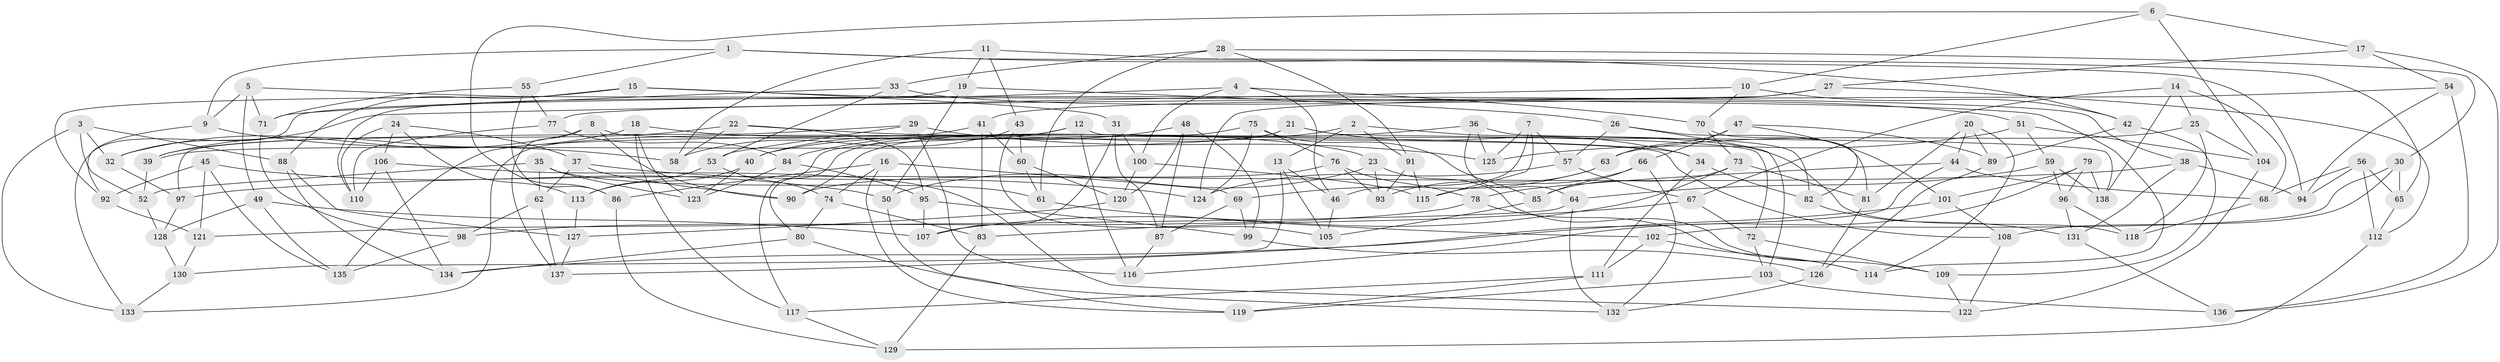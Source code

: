 // coarse degree distribution, {7: 0.057971014492753624, 3: 0.10144927536231885, 4: 0.4782608695652174, 5: 0.14492753623188406, 6: 0.08695652173913043, 14: 0.014492753623188406, 8: 0.057971014492753624, 10: 0.014492753623188406, 13: 0.028985507246376812, 11: 0.014492753623188406}
// Generated by graph-tools (version 1.1) at 2025/03/03/04/25 22:03:55]
// undirected, 138 vertices, 276 edges
graph export_dot {
graph [start="1"]
  node [color=gray90,style=filled];
  1;
  2;
  3;
  4;
  5;
  6;
  7;
  8;
  9;
  10;
  11;
  12;
  13;
  14;
  15;
  16;
  17;
  18;
  19;
  20;
  21;
  22;
  23;
  24;
  25;
  26;
  27;
  28;
  29;
  30;
  31;
  32;
  33;
  34;
  35;
  36;
  37;
  38;
  39;
  40;
  41;
  42;
  43;
  44;
  45;
  46;
  47;
  48;
  49;
  50;
  51;
  52;
  53;
  54;
  55;
  56;
  57;
  58;
  59;
  60;
  61;
  62;
  63;
  64;
  65;
  66;
  67;
  68;
  69;
  70;
  71;
  72;
  73;
  74;
  75;
  76;
  77;
  78;
  79;
  80;
  81;
  82;
  83;
  84;
  85;
  86;
  87;
  88;
  89;
  90;
  91;
  92;
  93;
  94;
  95;
  96;
  97;
  98;
  99;
  100;
  101;
  102;
  103;
  104;
  105;
  106;
  107;
  108;
  109;
  110;
  111;
  112;
  113;
  114;
  115;
  116;
  117;
  118;
  119;
  120;
  121;
  122;
  123;
  124;
  125;
  126;
  127;
  128;
  129;
  130;
  131;
  132;
  133;
  134;
  135;
  136;
  137;
  138;
  1 -- 9;
  1 -- 94;
  1 -- 55;
  1 -- 42;
  2 -- 91;
  2 -- 13;
  2 -- 90;
  2 -- 118;
  3 -- 133;
  3 -- 52;
  3 -- 88;
  3 -- 32;
  4 -- 46;
  4 -- 133;
  4 -- 100;
  4 -- 70;
  5 -- 114;
  5 -- 71;
  5 -- 49;
  5 -- 9;
  6 -- 86;
  6 -- 17;
  6 -- 104;
  6 -- 10;
  7 -- 125;
  7 -- 115;
  7 -- 57;
  7 -- 46;
  8 -- 32;
  8 -- 90;
  8 -- 108;
  8 -- 137;
  9 -- 58;
  9 -- 92;
  10 -- 32;
  10 -- 42;
  10 -- 70;
  11 -- 65;
  11 -- 43;
  11 -- 58;
  11 -- 19;
  12 -- 40;
  12 -- 138;
  12 -- 133;
  12 -- 116;
  13 -- 130;
  13 -- 105;
  13 -- 46;
  14 -- 68;
  14 -- 138;
  14 -- 25;
  14 -- 67;
  15 -- 92;
  15 -- 31;
  15 -- 88;
  15 -- 38;
  16 -- 69;
  16 -- 86;
  16 -- 119;
  16 -- 74;
  17 -- 54;
  17 -- 27;
  17 -- 136;
  18 -- 39;
  18 -- 23;
  18 -- 117;
  18 -- 123;
  19 -- 110;
  19 -- 26;
  19 -- 50;
  20 -- 81;
  20 -- 89;
  20 -- 44;
  20 -- 114;
  21 -- 80;
  21 -- 72;
  21 -- 34;
  21 -- 39;
  22 -- 39;
  22 -- 58;
  22 -- 95;
  22 -- 34;
  23 -- 93;
  23 -- 50;
  23 -- 109;
  24 -- 113;
  24 -- 106;
  24 -- 110;
  24 -- 37;
  25 -- 118;
  25 -- 104;
  25 -- 63;
  26 -- 103;
  26 -- 57;
  26 -- 81;
  27 -- 124;
  27 -- 41;
  27 -- 112;
  28 -- 33;
  28 -- 61;
  28 -- 30;
  28 -- 91;
  29 -- 116;
  29 -- 97;
  29 -- 53;
  29 -- 125;
  30 -- 108;
  30 -- 65;
  30 -- 102;
  31 -- 100;
  31 -- 107;
  31 -- 87;
  32 -- 97;
  33 -- 53;
  33 -- 51;
  33 -- 71;
  34 -- 82;
  34 -- 111;
  35 -- 62;
  35 -- 123;
  35 -- 61;
  35 -- 52;
  36 -- 40;
  36 -- 125;
  36 -- 82;
  36 -- 64;
  37 -- 90;
  37 -- 124;
  37 -- 62;
  38 -- 131;
  38 -- 97;
  38 -- 94;
  39 -- 52;
  40 -- 123;
  40 -- 113;
  41 -- 83;
  41 -- 135;
  41 -- 60;
  42 -- 109;
  42 -- 89;
  43 -- 60;
  43 -- 105;
  43 -- 58;
  44 -- 68;
  44 -- 78;
  44 -- 137;
  45 -- 121;
  45 -- 92;
  45 -- 135;
  45 -- 50;
  46 -- 105;
  47 -- 89;
  47 -- 63;
  47 -- 101;
  47 -- 66;
  48 -- 84;
  48 -- 120;
  48 -- 99;
  48 -- 87;
  49 -- 107;
  49 -- 128;
  49 -- 135;
  50 -- 119;
  51 -- 59;
  51 -- 104;
  51 -- 125;
  52 -- 128;
  53 -- 74;
  53 -- 113;
  54 -- 94;
  54 -- 136;
  54 -- 77;
  55 -- 71;
  55 -- 77;
  55 -- 86;
  56 -- 68;
  56 -- 94;
  56 -- 65;
  56 -- 112;
  57 -- 67;
  57 -- 124;
  59 -- 138;
  59 -- 96;
  59 -- 64;
  60 -- 120;
  60 -- 61;
  61 -- 102;
  62 -- 98;
  62 -- 137;
  63 -- 93;
  63 -- 69;
  64 -- 121;
  64 -- 132;
  65 -- 112;
  66 -- 132;
  66 -- 85;
  66 -- 115;
  67 -- 83;
  67 -- 72;
  68 -- 118;
  69 -- 87;
  69 -- 99;
  70 -- 73;
  70 -- 82;
  71 -- 98;
  72 -- 109;
  72 -- 103;
  73 -- 81;
  73 -- 85;
  73 -- 107;
  74 -- 83;
  74 -- 80;
  75 -- 76;
  75 -- 85;
  75 -- 117;
  75 -- 124;
  76 -- 93;
  76 -- 90;
  76 -- 78;
  77 -- 110;
  77 -- 84;
  78 -- 114;
  78 -- 98;
  79 -- 138;
  79 -- 116;
  79 -- 96;
  79 -- 101;
  80 -- 134;
  80 -- 132;
  81 -- 126;
  82 -- 131;
  83 -- 129;
  84 -- 95;
  84 -- 123;
  85 -- 105;
  86 -- 129;
  87 -- 116;
  88 -- 134;
  88 -- 127;
  89 -- 126;
  91 -- 115;
  91 -- 93;
  92 -- 121;
  95 -- 99;
  95 -- 107;
  96 -- 118;
  96 -- 131;
  97 -- 128;
  98 -- 135;
  99 -- 126;
  100 -- 120;
  100 -- 115;
  101 -- 108;
  101 -- 134;
  102 -- 114;
  102 -- 111;
  103 -- 119;
  103 -- 136;
  104 -- 122;
  106 -- 134;
  106 -- 110;
  106 -- 122;
  108 -- 122;
  109 -- 122;
  111 -- 117;
  111 -- 119;
  112 -- 129;
  113 -- 127;
  117 -- 129;
  120 -- 127;
  121 -- 130;
  126 -- 132;
  127 -- 137;
  128 -- 130;
  130 -- 133;
  131 -- 136;
}
